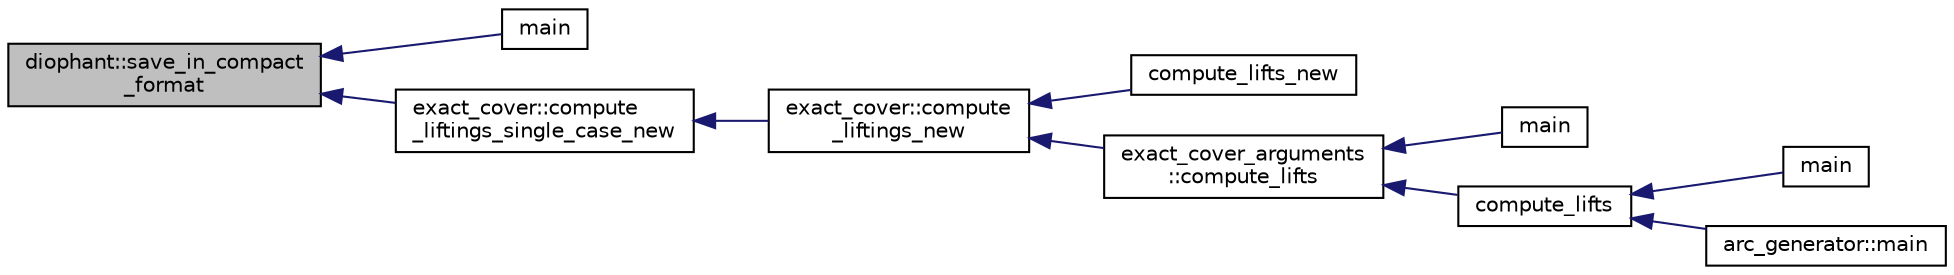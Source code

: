 digraph "diophant::save_in_compact_format"
{
  edge [fontname="Helvetica",fontsize="10",labelfontname="Helvetica",labelfontsize="10"];
  node [fontname="Helvetica",fontsize="10",shape=record];
  rankdir="LR";
  Node583 [label="diophant::save_in_compact\l_format",height=0.2,width=0.4,color="black", fillcolor="grey75", style="filled", fontcolor="black"];
  Node583 -> Node584 [dir="back",color="midnightblue",fontsize="10",style="solid",fontname="Helvetica"];
  Node584 [label="main",height=0.2,width=0.4,color="black", fillcolor="white", style="filled",URL="$d6/d12/puzzle_8_c.html#a840291bc02cba5474a4cb46a9b9566fe"];
  Node583 -> Node585 [dir="back",color="midnightblue",fontsize="10",style="solid",fontname="Helvetica"];
  Node585 [label="exact_cover::compute\l_liftings_single_case_new",height=0.2,width=0.4,color="black", fillcolor="white", style="filled",URL="$df/d94/classexact__cover.html#ab111dd375f84d6f60ec7edeb2b18523e"];
  Node585 -> Node586 [dir="back",color="midnightblue",fontsize="10",style="solid",fontname="Helvetica"];
  Node586 [label="exact_cover::compute\l_liftings_new",height=0.2,width=0.4,color="black", fillcolor="white", style="filled",URL="$df/d94/classexact__cover.html#a1438b5e280f85abcabeb7f68eeabb72b"];
  Node586 -> Node587 [dir="back",color="midnightblue",fontsize="10",style="solid",fontname="Helvetica"];
  Node587 [label="compute_lifts_new",height=0.2,width=0.4,color="black", fillcolor="white", style="filled",URL="$d0/d76/tl__algebra__and__number__theory_8h.html#a7572cd3732ca8df324632282e9002dc4"];
  Node586 -> Node588 [dir="back",color="midnightblue",fontsize="10",style="solid",fontname="Helvetica"];
  Node588 [label="exact_cover_arguments\l::compute_lifts",height=0.2,width=0.4,color="black", fillcolor="white", style="filled",URL="$d3/dae/classexact__cover__arguments.html#ab0cdb09a17201c89aa9f83bd511dbbf7"];
  Node588 -> Node589 [dir="back",color="midnightblue",fontsize="10",style="solid",fontname="Helvetica"];
  Node589 [label="main",height=0.2,width=0.4,color="black", fillcolor="white", style="filled",URL="$dc/df8/spread__classify_8_c.html#a217dbf8b442f20279ea00b898af96f52"];
  Node588 -> Node590 [dir="back",color="midnightblue",fontsize="10",style="solid",fontname="Helvetica"];
  Node590 [label="compute_lifts",height=0.2,width=0.4,color="black", fillcolor="white", style="filled",URL="$d0/d76/tl__algebra__and__number__theory_8h.html#a82fe3b66a6f9d9075eb8847d7bfe556b"];
  Node590 -> Node591 [dir="back",color="midnightblue",fontsize="10",style="solid",fontname="Helvetica"];
  Node591 [label="main",height=0.2,width=0.4,color="black", fillcolor="white", style="filled",URL="$d1/d5e/blt__main_8_c.html#a217dbf8b442f20279ea00b898af96f52"];
  Node590 -> Node592 [dir="back",color="midnightblue",fontsize="10",style="solid",fontname="Helvetica"];
  Node592 [label="arc_generator::main",height=0.2,width=0.4,color="black", fillcolor="white", style="filled",URL="$d4/d21/classarc__generator.html#ad80140b51b165dad1fe6ab232be7829a"];
}
